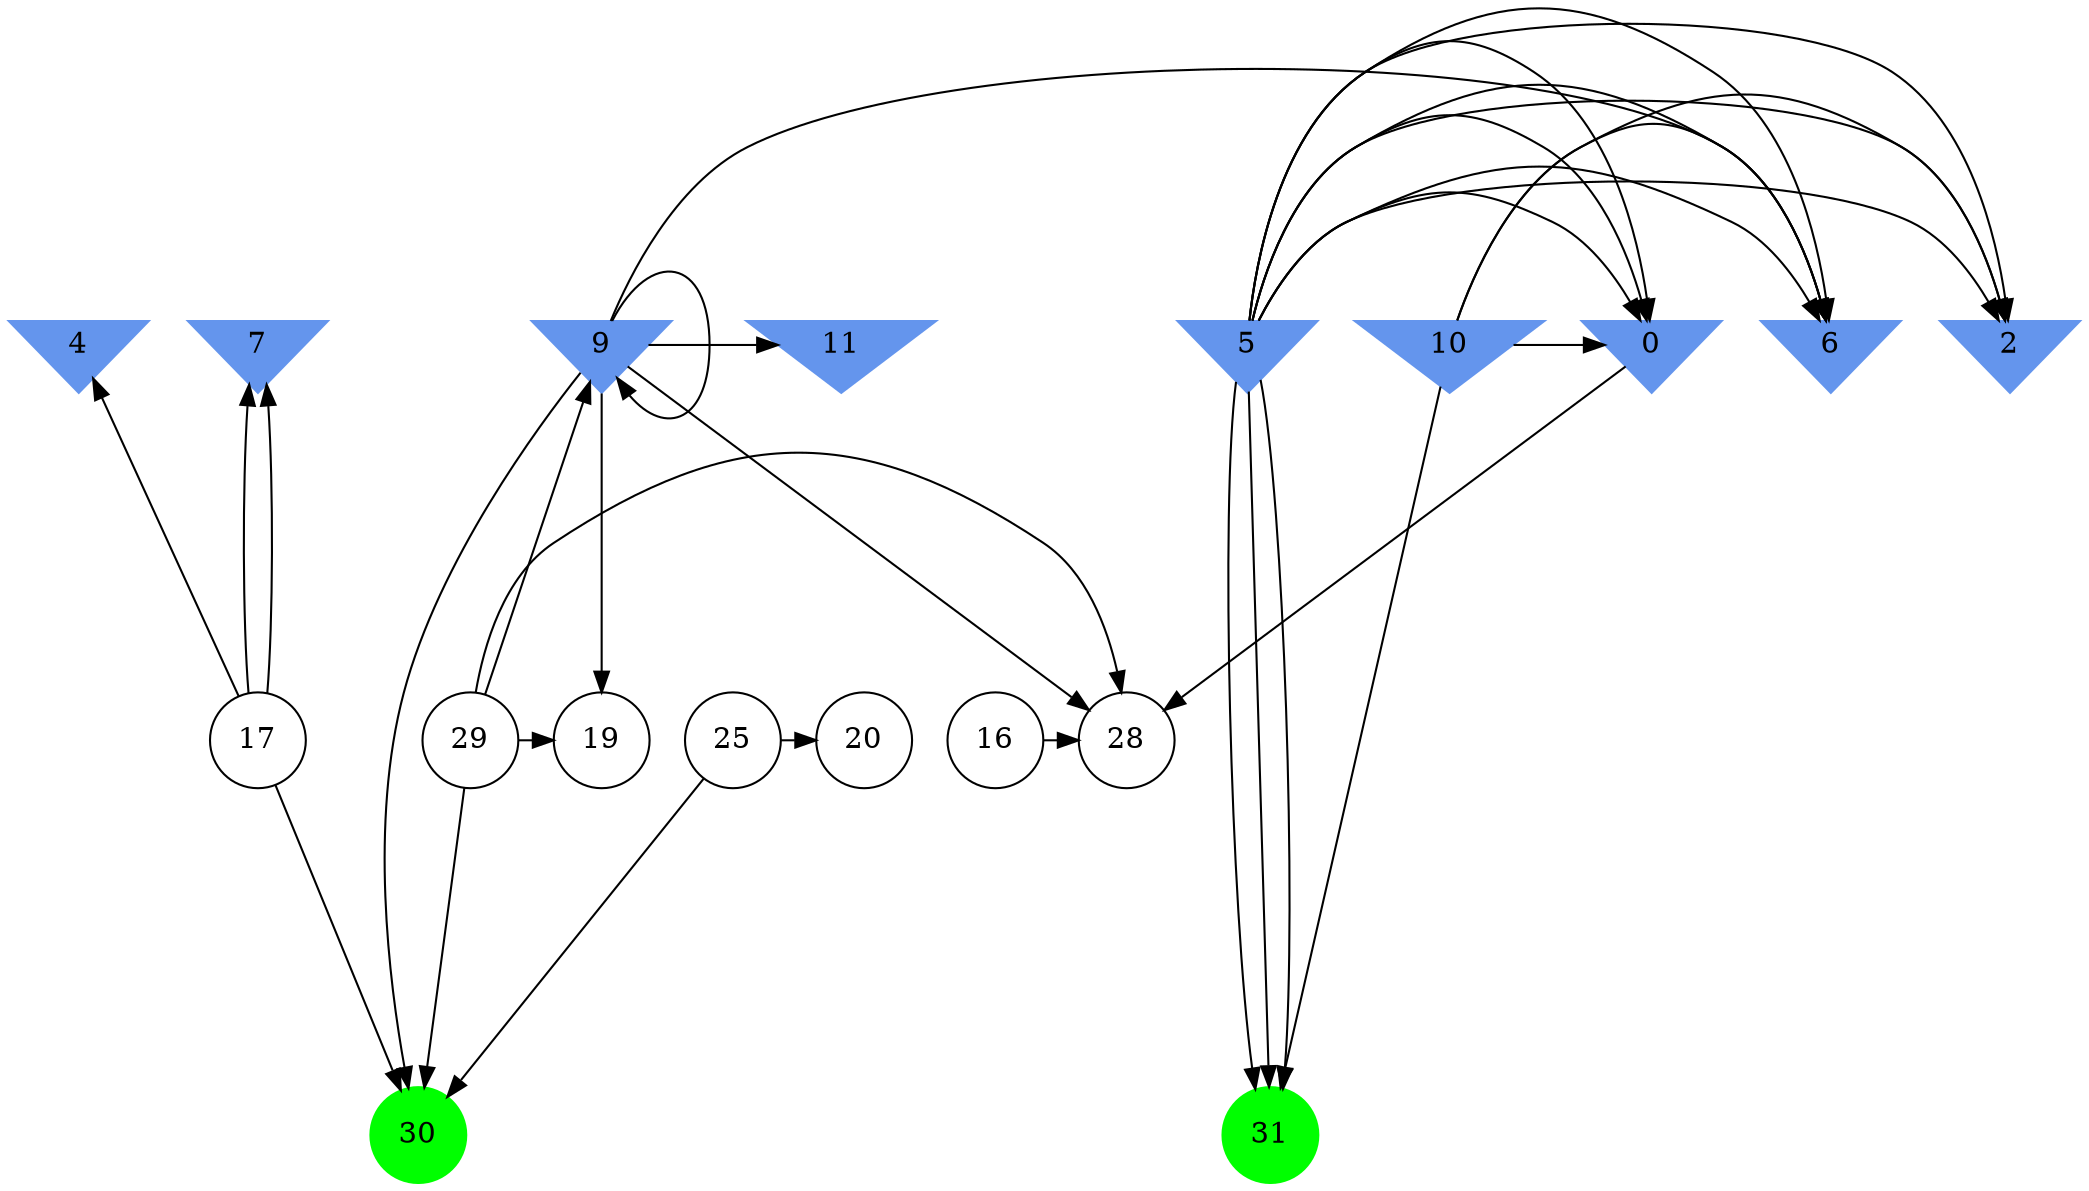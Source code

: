 digraph brain {
	ranksep=2.0;
	0 [shape=invtriangle,style=filled,color=cornflowerblue];
	2 [shape=invtriangle,style=filled,color=cornflowerblue];
	4 [shape=invtriangle,style=filled,color=cornflowerblue];
	5 [shape=invtriangle,style=filled,color=cornflowerblue];
	6 [shape=invtriangle,style=filled,color=cornflowerblue];
	7 [shape=invtriangle,style=filled,color=cornflowerblue];
	9 [shape=invtriangle,style=filled,color=cornflowerblue];
	10 [shape=invtriangle,style=filled,color=cornflowerblue];
	11 [shape=invtriangle,style=filled,color=cornflowerblue];
	16 [shape=circle,color=black];
	17 [shape=circle,color=black];
	19 [shape=circle,color=black];
	20 [shape=circle,color=black];
	25 [shape=circle,color=black];
	28 [shape=circle,color=black];
	29 [shape=circle,color=black];
	30 [shape=circle,style=filled,color=green];
	31 [shape=circle,style=filled,color=green];
	17	->	7;
	17	->	4;
	17	->	7;
	17	->	30;
	9	->	9;
	9	->	19;
	9	->	28;
	9	->	30;
	29	->	9;
	29	->	19;
	29	->	28;
	29	->	30;
	25	->	30;
	25	->	20;
	10	->	2;
	10	->	0;
	10	->	6;
	10	->	31;
	5	->	2;
	5	->	0;
	5	->	6;
	5	->	31;
	5	->	2;
	5	->	0;
	5	->	6;
	5	->	31;
	5	->	2;
	5	->	0;
	5	->	6;
	5	->	31;
	0	->	28;
	16	->	28;
	9	->	6;
	9	->	11;
	{ rank=same; 0; 2; 4; 5; 6; 7; 9; 10; 11; }
	{ rank=same; 16; 17; 19; 20; 25; 28; 29; }
	{ rank=same; 30; 31; }
}
